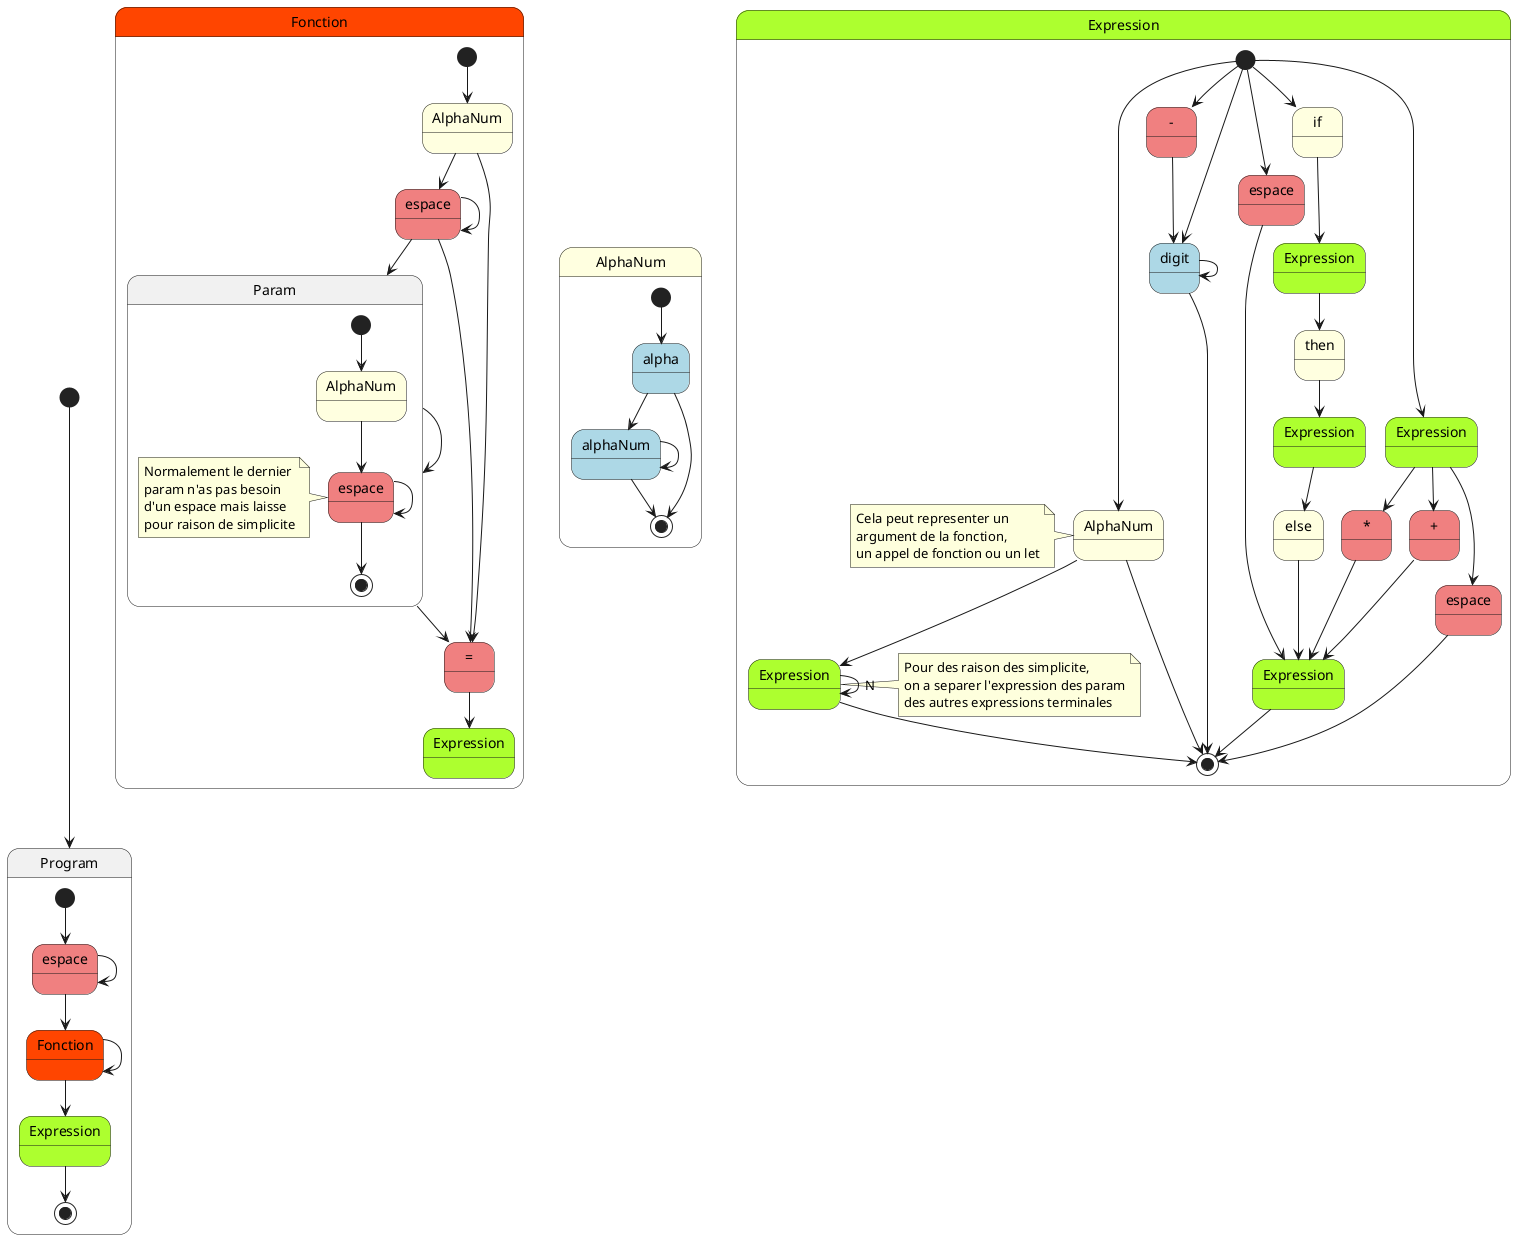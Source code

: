 @startuml Gramaire2

state Program {
    state "Fonction" as func #OrangeRed
    state "Expression" as expr #GreenYellow
    state "espace" as space2 #LightCoral
    [*] --> space2
    space2 --> space2
    space2 --> func
    func --> func
    func --> expr
    expr --> [*]
}

state Fonction #OrangeRed {
    state "espace" as space1 #LightCoral
    state "AlphaNum" as al1 #LightYellow
    [*] --> al1
    al1 --> space1
    space1 --> space1
    space1 --> Param
    space1 --> egal
    al1 --> egal

    state Param {
        state "AlphaNum" as al2 #LightYellow
        state "espace" as space3 #LightCoral
        [*] --> al2
        al2 --> space3
        space3 --> space3
        space3 --> [*]
        note left of space3 : Normalement le dernier\nparam n'as pas besoin\nd'un espace mais laisse\npour raison de simplicite
    }

    state "=" as egal #LightCoral
    state "Expression" as endExpr #GreenYellow

    Param --> Param
    Param --> egal
    egal --> endExpr
}

state AlphaNum #LightYellow {
    state "alpha" as alpha2
    [*] --> alpha2 #LightBlue
    alpha2 --> alphaNum #LightBlue
    alpha2 --> [*]
    alphaNum --> alphaNum
    alphaNum --> [*]
}

state Expression #GreenYellow {
    state "-" as moins #LightCoral
    [*] --> digit #LightBlue
    [*] --> moins
    moins --> digit
    digit --> digit
    digit --> [*]

    state "Expression" as end #GreenYellow
    end --> [*]

    state "Expression" as IfExpression #GreenYellow
    state "Expression" as ThenExpression #GreenYellow
    [*] --> if #LightYellow
    if --> IfExpression
    IfExpression --> then #LightYellow
    then --> ThenExpression
    ThenExpression --> else #LightYellow
    else --> end

    state "Expression" as source #GreenYellow
    [*] --> source

    state "+" as plus #LightCoral
    source --> plus
    plus --> end

    state "*" as mult #LightCoral
    source --> mult
    mult --> end

    state "espace" as espace1 #LightCoral
    source --> espace1
    espace1 --> [*]

    state "espace" as espace2 #LightCoral
    [*] --> espace2
    espace2 --> end

    state "AlphaNum" as al #LightYellow
    state "Expression" as param #GreenYellow
    [*] --> al
    al --> [*]
    al --> param
    param --> param : N
    param --> [*]

    note left of al : Cela peut representer un\nargument de la fonction,\nun appel de fonction ou un let

    note right of param : Pour des raison des simplicite,\non a separer l'expression des param\ndes autres expressions terminales
}


[*] --> Program

@enduml